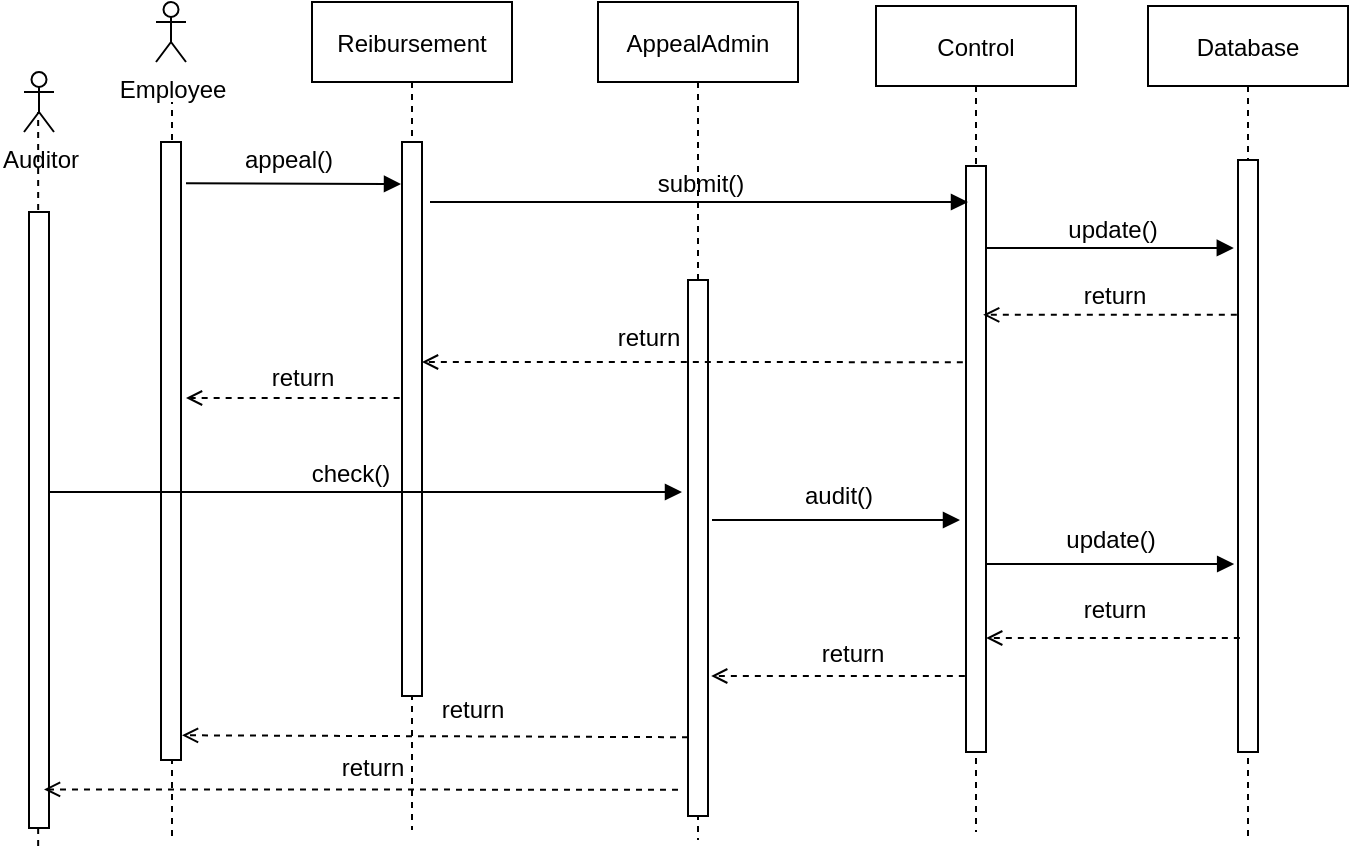 <mxfile version="13.9.9" type="device"><diagram id="kgpKYQtTHZ0yAKxKKP6v" name="Page-1"><mxGraphModel dx="853" dy="493" grid="0" gridSize="10" guides="1" tooltips="1" connect="1" arrows="1" fold="1" page="1" pageScale="1" pageWidth="850" pageHeight="1100" math="0" shadow="0"><root><mxCell id="0"/><mxCell id="1" parent="0"/><mxCell id="GoKgzgvLNJxfXRl1M08c-1" value="Reibursement" style="shape=umlLifeline;perimeter=lifelinePerimeter;container=1;collapsible=0;recursiveResize=0;rounded=0;shadow=0;strokeWidth=1;" parent="1" vertex="1" treatAsSingle="0"><mxGeometry x="189" y="80" width="100" height="414" as="geometry"/></mxCell><mxCell id="GoKgzgvLNJxfXRl1M08c-2" value="" style="points=[];perimeter=orthogonalPerimeter;rounded=0;shadow=0;strokeWidth=1;" parent="GoKgzgvLNJxfXRl1M08c-1" vertex="1"><mxGeometry x="45" y="70" width="10" height="277" as="geometry"/></mxCell><mxCell id="GoKgzgvLNJxfXRl1M08c-4" value="return" style="text;html=1;align=center;verticalAlign=middle;resizable=0;points=[];autosize=1;" parent="GoKgzgvLNJxfXRl1M08c-1" vertex="1"><mxGeometry x="59" y="345" width="41" height="18" as="geometry"/></mxCell><mxCell id="GoKgzgvLNJxfXRl1M08c-5" value="Control" style="shape=umlLifeline;perimeter=lifelinePerimeter;container=1;collapsible=0;recursiveResize=0;rounded=0;shadow=0;strokeWidth=1;" parent="1" vertex="1" treatAsSingle="0"><mxGeometry x="471" y="82" width="100" height="413" as="geometry"/></mxCell><mxCell id="GoKgzgvLNJxfXRl1M08c-6" value="" style="points=[];perimeter=orthogonalPerimeter;rounded=0;shadow=0;strokeWidth=1;" parent="GoKgzgvLNJxfXRl1M08c-5" vertex="1"><mxGeometry x="45" y="80" width="10" height="293" as="geometry"/></mxCell><mxCell id="GoKgzgvLNJxfXRl1M08c-7" value="" style="verticalAlign=bottom;endArrow=block;shadow=0;strokeWidth=1;endFill=1;" parent="1" edge="1"><mxGeometry x="-0.001" relative="1" as="geometry"><mxPoint x="248" y="180" as="sourcePoint"/><mxPoint x="517" y="180" as="targetPoint"/><Array as="points"/><mxPoint as="offset"/></mxGeometry></mxCell><mxCell id="GoKgzgvLNJxfXRl1M08c-8" value="Employee" style="shape=umlActor;verticalLabelPosition=bottom;verticalAlign=top;html=1;outlineConnect=0;" parent="1" vertex="1"><mxGeometry x="111" y="80" width="15" height="30" as="geometry"/></mxCell><mxCell id="GoKgzgvLNJxfXRl1M08c-9" value="" style="endArrow=none;dashed=1;html=1;" parent="1" edge="1"><mxGeometry width="50" height="50" relative="1" as="geometry"><mxPoint x="119" y="497" as="sourcePoint"/><mxPoint x="119" y="130" as="targetPoint"/></mxGeometry></mxCell><mxCell id="GoKgzgvLNJxfXRl1M08c-10" value="" style="points=[];perimeter=orthogonalPerimeter;rounded=0;shadow=0;strokeWidth=1;" parent="1" vertex="1"><mxGeometry x="113.5" y="150" width="10" height="309" as="geometry"/></mxCell><mxCell id="GoKgzgvLNJxfXRl1M08c-11" value="" style="endArrow=block;html=1;endFill=1;" parent="1" edge="1"><mxGeometry width="50" height="50" relative="1" as="geometry"><mxPoint x="126" y="170.58" as="sourcePoint"/><mxPoint x="233.5" y="171" as="targetPoint"/></mxGeometry></mxCell><mxCell id="GoKgzgvLNJxfXRl1M08c-12" value="appeal()" style="text;html=1;align=center;verticalAlign=middle;resizable=0;points=[];autosize=1;" parent="1" vertex="1"><mxGeometry x="150" y="150" width="54" height="18" as="geometry"/></mxCell><mxCell id="GoKgzgvLNJxfXRl1M08c-13" value="AppealAdmin" style="shape=umlLifeline;perimeter=lifelinePerimeter;container=1;collapsible=0;recursiveResize=0;rounded=0;shadow=0;strokeWidth=1;" parent="1" vertex="1" treatAsSingle="0"><mxGeometry x="332" y="80" width="100" height="419" as="geometry"/></mxCell><mxCell id="GoKgzgvLNJxfXRl1M08c-15" value="" style="points=[];perimeter=orthogonalPerimeter;rounded=0;shadow=0;strokeWidth=1;" parent="GoKgzgvLNJxfXRl1M08c-13" vertex="1"><mxGeometry x="45" y="139" width="10" height="268" as="geometry"/></mxCell><mxCell id="GoKgzgvLNJxfXRl1M08c-14" value="return" style="text;html=1;align=center;verticalAlign=middle;resizable=0;points=[];autosize=1;" parent="GoKgzgvLNJxfXRl1M08c-13" vertex="1"><mxGeometry x="4" y="159" width="41" height="18" as="geometry"/></mxCell><mxCell id="GoKgzgvLNJxfXRl1M08c-16" value="Database" style="shape=umlLifeline;perimeter=lifelinePerimeter;container=1;collapsible=0;recursiveResize=0;rounded=0;shadow=0;strokeWidth=1;" parent="1" vertex="1" treatAsSingle="0"><mxGeometry x="607" y="82" width="100" height="416" as="geometry"/></mxCell><mxCell id="GoKgzgvLNJxfXRl1M08c-17" value="" style="points=[];perimeter=orthogonalPerimeter;rounded=0;shadow=0;strokeWidth=1;" parent="GoKgzgvLNJxfXRl1M08c-16" vertex="1"><mxGeometry x="45" y="77" width="10" height="296" as="geometry"/></mxCell><mxCell id="GoKgzgvLNJxfXRl1M08c-20" value="submit()" style="text;html=1;align=center;verticalAlign=middle;resizable=0;points=[];autosize=1;" parent="1" vertex="1"><mxGeometry x="356" y="162" width="53" height="18" as="geometry"/></mxCell><mxCell id="GoKgzgvLNJxfXRl1M08c-29" value="" style="endArrow=open;html=1;dashed=1;endFill=0;" parent="1" edge="1"><mxGeometry width="50" height="50" relative="1" as="geometry"><mxPoint x="515.42" y="417" as="sourcePoint"/><mxPoint x="388.59" y="417" as="targetPoint"/></mxGeometry></mxCell><mxCell id="GoKgzgvLNJxfXRl1M08c-30" value="return" style="text;html=1;align=center;verticalAlign=middle;resizable=0;points=[];autosize=1;" parent="1" vertex="1"><mxGeometry x="438" y="397" width="41" height="18" as="geometry"/></mxCell><mxCell id="GoKgzgvLNJxfXRl1M08c-31" value="" style="endArrow=open;html=1;dashed=1;endFill=0;exitX=0;exitY=0.909;exitDx=0;exitDy=0;exitPerimeter=0;entryX=1.05;entryY=0.96;entryDx=0;entryDy=0;entryPerimeter=0;" parent="1" edge="1" target="GoKgzgvLNJxfXRl1M08c-10"><mxGeometry width="50" height="50" relative="1" as="geometry"><mxPoint x="377" y="447.612" as="sourcePoint"/><mxPoint x="128" y="447" as="targetPoint"/></mxGeometry></mxCell><mxCell id="GoKgzgvLNJxfXRl1M08c-33" value="" style="endArrow=block;html=1;exitX=1.233;exitY=0.275;exitDx=0;exitDy=0;exitPerimeter=0;endFill=1;" parent="1" edge="1"><mxGeometry width="50" height="50" relative="1" as="geometry"><mxPoint x="526.24" y="202.995" as="sourcePoint"/><mxPoint x="649.91" y="202.995" as="targetPoint"/></mxGeometry></mxCell><mxCell id="GoKgzgvLNJxfXRl1M08c-34" value="update()" style="text;html=1;align=center;verticalAlign=middle;resizable=0;points=[];autosize=1;" parent="1" vertex="1"><mxGeometry x="561" y="185" width="55" height="18" as="geometry"/></mxCell><mxCell id="GoKgzgvLNJxfXRl1M08c-36" value="" style="endArrow=open;html=1;dashed=1;endFill=0;" parent="1" edge="1"><mxGeometry width="50" height="50" relative="1" as="geometry"><mxPoint x="651.41" y="236.43" as="sourcePoint"/><mxPoint x="524.58" y="236.43" as="targetPoint"/></mxGeometry></mxCell><mxCell id="GoKgzgvLNJxfXRl1M08c-37" value="return" style="text;html=1;align=center;verticalAlign=middle;resizable=0;points=[];autosize=1;" parent="1" vertex="1"><mxGeometry x="569" y="218" width="41" height="18" as="geometry"/></mxCell><mxCell id="GoKgzgvLNJxfXRl1M08c-38" value="" style="endArrow=open;html=1;dashed=1;endFill=0;" parent="1" edge="1"><mxGeometry width="50" height="50" relative="1" as="geometry"><mxPoint x="514.42" y="260.08" as="sourcePoint"/><mxPoint x="244" y="260" as="targetPoint"/></mxGeometry></mxCell><mxCell id="GoKgzgvLNJxfXRl1M08c-39" value="" style="endArrow=open;html=1;dashed=1;endFill=0;" parent="1" edge="1"><mxGeometry width="50" height="50" relative="1" as="geometry"><mxPoint x="232.83" y="278" as="sourcePoint"/><mxPoint x="126" y="278" as="targetPoint"/></mxGeometry></mxCell><mxCell id="GoKgzgvLNJxfXRl1M08c-40" value="return" style="text;html=1;align=center;verticalAlign=middle;resizable=0;points=[];autosize=1;" parent="1" vertex="1"><mxGeometry x="163" y="259" width="41" height="18" as="geometry"/></mxCell><mxCell id="GoKgzgvLNJxfXRl1M08c-41" value="Auditor" style="shape=umlActor;verticalLabelPosition=bottom;verticalAlign=top;html=1;outlineConnect=0;" parent="1" vertex="1"><mxGeometry x="45" y="115" width="15" height="30" as="geometry"/></mxCell><mxCell id="GoKgzgvLNJxfXRl1M08c-42" value="" style="endArrow=none;dashed=1;html=1;" parent="1" edge="1"><mxGeometry width="50" height="50" relative="1" as="geometry"><mxPoint x="52.08" y="502" as="sourcePoint"/><mxPoint x="52.08" y="135" as="targetPoint"/></mxGeometry></mxCell><mxCell id="GoKgzgvLNJxfXRl1M08c-43" value="" style="points=[];perimeter=orthogonalPerimeter;rounded=0;shadow=0;strokeWidth=1;" parent="1" vertex="1"><mxGeometry x="47.5" y="185" width="10" height="308" as="geometry"/></mxCell><mxCell id="GoKgzgvLNJxfXRl1M08c-45" value="" style="endArrow=block;html=1;endFill=1;" parent="1" edge="1"><mxGeometry width="50" height="50" relative="1" as="geometry"><mxPoint x="57.5" y="325" as="sourcePoint"/><mxPoint x="374" y="325" as="targetPoint"/></mxGeometry></mxCell><mxCell id="GoKgzgvLNJxfXRl1M08c-46" value="check()" style="text;html=1;align=center;verticalAlign=middle;resizable=0;points=[];autosize=1;" parent="1" vertex="1"><mxGeometry x="183" y="307" width="49" height="18" as="geometry"/></mxCell><mxCell id="GoKgzgvLNJxfXRl1M08c-48" value="" style="endArrow=block;html=1;endFill=1;" parent="1" edge="1"><mxGeometry width="50" height="50" relative="1" as="geometry"><mxPoint x="389" y="339" as="sourcePoint"/><mxPoint x="513" y="339" as="targetPoint"/></mxGeometry></mxCell><mxCell id="GoKgzgvLNJxfXRl1M08c-49" value="audit()" style="text;html=1;align=center;verticalAlign=middle;resizable=0;points=[];autosize=1;" parent="1" vertex="1"><mxGeometry x="430" y="318" width="44" height="18" as="geometry"/></mxCell><mxCell id="GoKgzgvLNJxfXRl1M08c-50" value="" style="endArrow=block;html=1;endFill=1;" parent="1" edge="1"><mxGeometry width="50" height="50" relative="1" as="geometry"><mxPoint x="526.08" y="361" as="sourcePoint"/><mxPoint x="650.08" y="361" as="targetPoint"/></mxGeometry></mxCell><mxCell id="GoKgzgvLNJxfXRl1M08c-51" value="update()" style="text;html=1;align=center;verticalAlign=middle;resizable=0;points=[];autosize=1;" parent="1" vertex="1"><mxGeometry x="560.5" y="340" width="55" height="18" as="geometry"/></mxCell><mxCell id="GoKgzgvLNJxfXRl1M08c-52" value="" style="endArrow=open;html=1;dashed=1;endFill=0;" parent="1" edge="1"><mxGeometry width="50" height="50" relative="1" as="geometry"><mxPoint x="652.92" y="398" as="sourcePoint"/><mxPoint x="526.09" y="398" as="targetPoint"/></mxGeometry></mxCell><mxCell id="GoKgzgvLNJxfXRl1M08c-53" value="return" style="text;html=1;align=center;verticalAlign=middle;resizable=0;points=[];autosize=1;" parent="1" vertex="1"><mxGeometry x="569" y="375" width="41" height="18" as="geometry"/></mxCell><mxCell id="GoKgzgvLNJxfXRl1M08c-54" value="" style="endArrow=open;html=1;dashed=1;endFill=0;exitX=0;exitY=0.909;exitDx=0;exitDy=0;exitPerimeter=0;" parent="1" edge="1"><mxGeometry width="50" height="50" relative="1" as="geometry"><mxPoint x="372" y="473.872" as="sourcePoint"/><mxPoint x="55" y="473.71" as="targetPoint"/></mxGeometry></mxCell><mxCell id="GoKgzgvLNJxfXRl1M08c-55" value="return" style="text;html=1;align=center;verticalAlign=middle;resizable=0;points=[];autosize=1;" parent="1" vertex="1"><mxGeometry x="198" y="454" width="41" height="18" as="geometry"/></mxCell></root></mxGraphModel></diagram></mxfile>